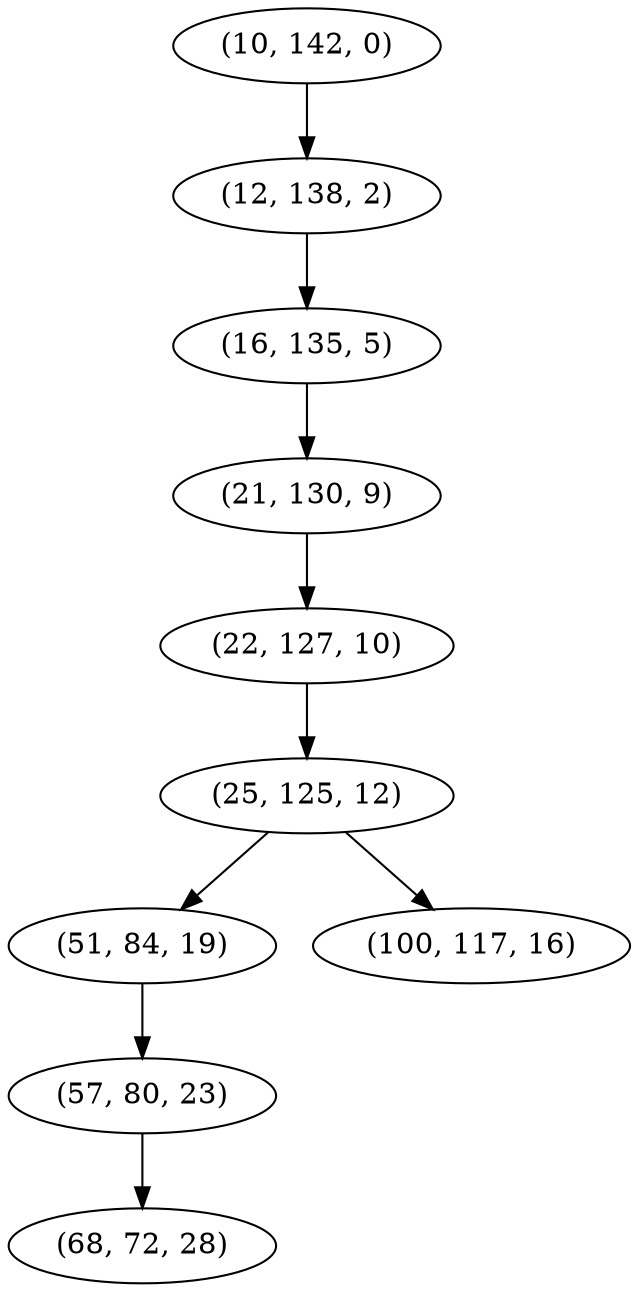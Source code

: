 digraph tree {
    "(10, 142, 0)";
    "(12, 138, 2)";
    "(16, 135, 5)";
    "(21, 130, 9)";
    "(22, 127, 10)";
    "(25, 125, 12)";
    "(51, 84, 19)";
    "(57, 80, 23)";
    "(68, 72, 28)";
    "(100, 117, 16)";
    "(10, 142, 0)" -> "(12, 138, 2)";
    "(12, 138, 2)" -> "(16, 135, 5)";
    "(16, 135, 5)" -> "(21, 130, 9)";
    "(21, 130, 9)" -> "(22, 127, 10)";
    "(22, 127, 10)" -> "(25, 125, 12)";
    "(25, 125, 12)" -> "(51, 84, 19)";
    "(25, 125, 12)" -> "(100, 117, 16)";
    "(51, 84, 19)" -> "(57, 80, 23)";
    "(57, 80, 23)" -> "(68, 72, 28)";
}
